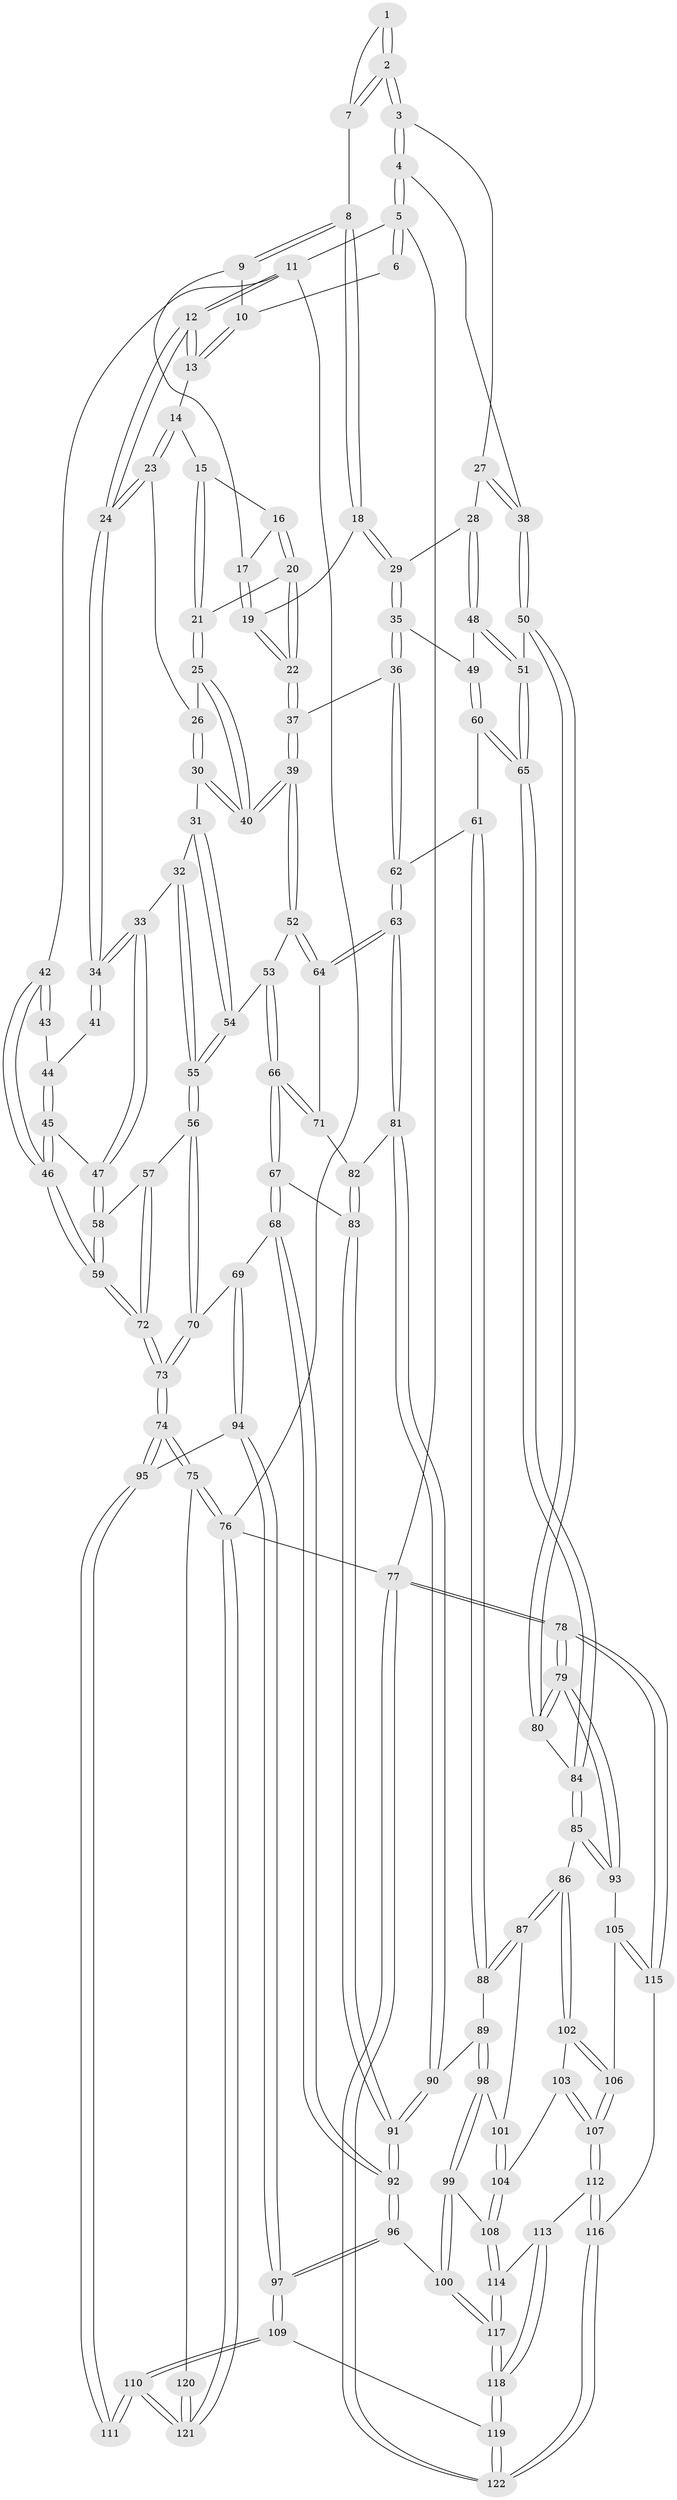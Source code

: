 // coarse degree distribution, {2: 0.1891891891891892, 4: 0.2972972972972973, 3: 0.3783783783783784, 6: 0.02702702702702703, 5: 0.10810810810810811}
// Generated by graph-tools (version 1.1) at 2025/54/03/04/25 22:54:39]
// undirected, 122 vertices, 302 edges
graph export_dot {
  node [color=gray90,style=filled];
  1 [pos="+0.7716330956968941+0"];
  2 [pos="+0.859295511967774+0.11396885662600936"];
  3 [pos="+0.8661246502298315+0.11513263357486893"];
  4 [pos="+1+0"];
  5 [pos="+1+0"];
  6 [pos="+0.7557138510787578+0"];
  7 [pos="+0.7837772164103703+0.10473184145459936"];
  8 [pos="+0.7604460522819695+0.11512340114349816"];
  9 [pos="+0.5861120854459128+0"];
  10 [pos="+0.5950760742400587+0"];
  11 [pos="+0+0"];
  12 [pos="+0+0"];
  13 [pos="+0.13487582863122166+0"];
  14 [pos="+0.2438650185826095+0"];
  15 [pos="+0.4175321577387053+0.060596266128215864"];
  16 [pos="+0.5359222235465118+0.018401415901125553"];
  17 [pos="+0.581138581698722+0"];
  18 [pos="+0.7318701091969373+0.14628965675324815"];
  19 [pos="+0.6676990503692329+0.13393204481655938"];
  20 [pos="+0.5324218115844153+0.07495374978305348"];
  21 [pos="+0.4025597734671153+0.1731405826994575"];
  22 [pos="+0.5707637211200567+0.19390158141904862"];
  23 [pos="+0.2602292973109923+0.09085988439430626"];
  24 [pos="+0.12400901565261757+0.19761571532793093"];
  25 [pos="+0.40107252438061597+0.17576518894135482"];
  26 [pos="+0.27640313645328685+0.11848158782245788"];
  27 [pos="+0.860046879940908+0.19779999534126616"];
  28 [pos="+0.8545063935328587+0.21649061444054685"];
  29 [pos="+0.7341330283449093+0.18245281491607526"];
  30 [pos="+0.25777704539977386+0.22510858663045397"];
  31 [pos="+0.24758091077243352+0.2530728931403383"];
  32 [pos="+0.18570439223580704+0.26651683513422264"];
  33 [pos="+0.13305256824954698+0.23931408836495602"];
  34 [pos="+0.12089015674681408+0.21133319295215816"];
  35 [pos="+0.714641693357674+0.2854292122477198"];
  36 [pos="+0.683045418444344+0.29632766549145173"];
  37 [pos="+0.560661660762465+0.23684861458919013"];
  38 [pos="+1+0.2470508493128366"];
  39 [pos="+0.4557814788625854+0.2929545858083324"];
  40 [pos="+0.42160934488738205+0.22822712100207213"];
  41 [pos="+0.06577452799864598+0.20987475930889668"];
  42 [pos="+0+0"];
  43 [pos="+0+0.07256667221886381"];
  44 [pos="+0.03175949448688475+0.23336833001729865"];
  45 [pos="+0+0.26971361421435003"];
  46 [pos="+0+0.324012887432838"];
  47 [pos="+0.08531007551081998+0.3016258712723079"];
  48 [pos="+0.8542170754615275+0.30895877455684395"];
  49 [pos="+0.7479684804388398+0.297205722791279"];
  50 [pos="+1+0.3029055905830779"];
  51 [pos="+0.9170515084217346+0.3612809153916457"];
  52 [pos="+0.4312442305269852+0.353668184259837"];
  53 [pos="+0.4111094636780045+0.3582041106228058"];
  54 [pos="+0.34748567766703164+0.3560574490910546"];
  55 [pos="+0.1759650848012219+0.45361938864612766"];
  56 [pos="+0.17227337861685782+0.45795603231128773"];
  57 [pos="+0.16304871110237462+0.4517117033350594"];
  58 [pos="+0.08231263622072585+0.367333834075037"];
  59 [pos="+0+0.36830974134063554"];
  60 [pos="+0.7631909000548752+0.5133043578824769"];
  61 [pos="+0.6369439880449983+0.5026238790795159"];
  62 [pos="+0.6241108155151202+0.4977592716537057"];
  63 [pos="+0.5834756536020026+0.5033930679454673"];
  64 [pos="+0.4590284416942521+0.3903086126091274"];
  65 [pos="+0.8222970969916749+0.5283165939875437"];
  66 [pos="+0.3078283995822378+0.570077916113436"];
  67 [pos="+0.2947824624466551+0.5796490469765646"];
  68 [pos="+0.22249706250487258+0.6001150944500593"];
  69 [pos="+0.21823714566055805+0.6001262962113455"];
  70 [pos="+0.17295469460161397+0.5432824202614497"];
  71 [pos="+0.3899101488385401+0.5505074235348643"];
  72 [pos="+0+0.4363094332433538"];
  73 [pos="+0+0.6292573251511533"];
  74 [pos="+0+0.6896950600500015"];
  75 [pos="+0+0.9535581183769515"];
  76 [pos="+0+1"];
  77 [pos="+1+1"];
  78 [pos="+1+1"];
  79 [pos="+1+0.8275261794172208"];
  80 [pos="+1+0.4304746736198173"];
  81 [pos="+0.5816061313620021+0.5064327134055469"];
  82 [pos="+0.4399365334242193+0.5692973393532911"];
  83 [pos="+0.4235336422839756+0.6486706771747685"];
  84 [pos="+0.8470298853263667+0.5749176659529529"];
  85 [pos="+0.8713323501241511+0.6602018181977847"];
  86 [pos="+0.7976491229121315+0.7121996491128302"];
  87 [pos="+0.7942812681911866+0.7127443293023713"];
  88 [pos="+0.6801007434123291+0.6687611705952846"];
  89 [pos="+0.6115737101201393+0.7161739918583676"];
  90 [pos="+0.5472740367000529+0.6354554832118179"];
  91 [pos="+0.4524697190113279+0.7007164151617301"];
  92 [pos="+0.42976758705333096+0.7659656607693843"];
  93 [pos="+0.923954138556149+0.6888887008995177"];
  94 [pos="+0.18393284872221438+0.731032023028117"];
  95 [pos="+0.15046525313093229+0.7558452227474087"];
  96 [pos="+0.4299910574543183+0.7780862873705443"];
  97 [pos="+0.36167662569980663+0.8656399450928379"];
  98 [pos="+0.6136428086237168+0.775230379828679"];
  99 [pos="+0.6004156991959351+0.7942762393730707"];
  100 [pos="+0.5802366368306393+0.8136271198334204"];
  101 [pos="+0.7087817993202724+0.7683806539004913"];
  102 [pos="+0.7964620027049497+0.7458332719662513"];
  103 [pos="+0.7860738910466477+0.7895905125398949"];
  104 [pos="+0.7182103204037998+0.8494452435549683"];
  105 [pos="+0.8482793411611013+0.862374620176725"];
  106 [pos="+0.8444210711104938+0.8627194356512582"];
  107 [pos="+0.7807560460507326+0.8974144359341998"];
  108 [pos="+0.7170922121308038+0.8597181325255607"];
  109 [pos="+0.3407299851010405+1"];
  110 [pos="+0.30008377029017475+1"];
  111 [pos="+0.13444414428832452+0.8237339690719874"];
  112 [pos="+0.7806769920535926+0.8975167886902378"];
  113 [pos="+0.72028611670951+0.8645765066156166"];
  114 [pos="+0.7174361687541061+0.8609495903293339"];
  115 [pos="+1+0.9317131507306337"];
  116 [pos="+0.7827293656576833+0.9381882783002388"];
  117 [pos="+0.5922580366597018+0.8914735096730757"];
  118 [pos="+0.5811822154050562+1"];
  119 [pos="+0.5644235571929374+1"];
  120 [pos="+0.1012939015511688+0.846499276571152"];
  121 [pos="+0+1"];
  122 [pos="+0.6829447657268785+1"];
  1 -- 2;
  1 -- 2;
  1 -- 7;
  2 -- 3;
  2 -- 3;
  2 -- 7;
  2 -- 7;
  3 -- 4;
  3 -- 4;
  3 -- 27;
  4 -- 5;
  4 -- 5;
  4 -- 38;
  5 -- 6;
  5 -- 6;
  5 -- 11;
  5 -- 77;
  6 -- 10;
  7 -- 8;
  8 -- 9;
  8 -- 9;
  8 -- 18;
  8 -- 18;
  9 -- 10;
  9 -- 17;
  10 -- 13;
  10 -- 13;
  11 -- 12;
  11 -- 12;
  11 -- 42;
  11 -- 76;
  12 -- 13;
  12 -- 13;
  12 -- 24;
  12 -- 24;
  13 -- 14;
  14 -- 15;
  14 -- 23;
  14 -- 23;
  15 -- 16;
  15 -- 21;
  15 -- 21;
  16 -- 17;
  16 -- 20;
  16 -- 20;
  17 -- 19;
  17 -- 19;
  18 -- 19;
  18 -- 29;
  18 -- 29;
  19 -- 22;
  19 -- 22;
  20 -- 21;
  20 -- 22;
  20 -- 22;
  21 -- 25;
  21 -- 25;
  22 -- 37;
  22 -- 37;
  23 -- 24;
  23 -- 24;
  23 -- 26;
  24 -- 34;
  24 -- 34;
  25 -- 26;
  25 -- 40;
  25 -- 40;
  26 -- 30;
  26 -- 30;
  27 -- 28;
  27 -- 38;
  27 -- 38;
  28 -- 29;
  28 -- 48;
  28 -- 48;
  29 -- 35;
  29 -- 35;
  30 -- 31;
  30 -- 40;
  30 -- 40;
  31 -- 32;
  31 -- 54;
  31 -- 54;
  32 -- 33;
  32 -- 55;
  32 -- 55;
  33 -- 34;
  33 -- 34;
  33 -- 47;
  33 -- 47;
  34 -- 41;
  34 -- 41;
  35 -- 36;
  35 -- 36;
  35 -- 49;
  36 -- 37;
  36 -- 62;
  36 -- 62;
  37 -- 39;
  37 -- 39;
  38 -- 50;
  38 -- 50;
  39 -- 40;
  39 -- 40;
  39 -- 52;
  39 -- 52;
  41 -- 44;
  42 -- 43;
  42 -- 43;
  42 -- 46;
  42 -- 46;
  43 -- 44;
  44 -- 45;
  44 -- 45;
  45 -- 46;
  45 -- 46;
  45 -- 47;
  46 -- 59;
  46 -- 59;
  47 -- 58;
  47 -- 58;
  48 -- 49;
  48 -- 51;
  48 -- 51;
  49 -- 60;
  49 -- 60;
  50 -- 51;
  50 -- 80;
  50 -- 80;
  51 -- 65;
  51 -- 65;
  52 -- 53;
  52 -- 64;
  52 -- 64;
  53 -- 54;
  53 -- 66;
  53 -- 66;
  54 -- 55;
  54 -- 55;
  55 -- 56;
  55 -- 56;
  56 -- 57;
  56 -- 70;
  56 -- 70;
  57 -- 58;
  57 -- 72;
  57 -- 72;
  58 -- 59;
  58 -- 59;
  59 -- 72;
  59 -- 72;
  60 -- 61;
  60 -- 65;
  60 -- 65;
  61 -- 62;
  61 -- 88;
  61 -- 88;
  62 -- 63;
  62 -- 63;
  63 -- 64;
  63 -- 64;
  63 -- 81;
  63 -- 81;
  64 -- 71;
  65 -- 84;
  65 -- 84;
  66 -- 67;
  66 -- 67;
  66 -- 71;
  66 -- 71;
  67 -- 68;
  67 -- 68;
  67 -- 83;
  68 -- 69;
  68 -- 92;
  68 -- 92;
  69 -- 70;
  69 -- 94;
  69 -- 94;
  70 -- 73;
  70 -- 73;
  71 -- 82;
  72 -- 73;
  72 -- 73;
  73 -- 74;
  73 -- 74;
  74 -- 75;
  74 -- 75;
  74 -- 95;
  74 -- 95;
  75 -- 76;
  75 -- 76;
  75 -- 120;
  76 -- 121;
  76 -- 121;
  76 -- 77;
  77 -- 78;
  77 -- 78;
  77 -- 122;
  77 -- 122;
  78 -- 79;
  78 -- 79;
  78 -- 115;
  78 -- 115;
  79 -- 80;
  79 -- 80;
  79 -- 93;
  79 -- 93;
  80 -- 84;
  81 -- 82;
  81 -- 90;
  81 -- 90;
  82 -- 83;
  82 -- 83;
  83 -- 91;
  83 -- 91;
  84 -- 85;
  84 -- 85;
  85 -- 86;
  85 -- 93;
  85 -- 93;
  86 -- 87;
  86 -- 87;
  86 -- 102;
  86 -- 102;
  87 -- 88;
  87 -- 88;
  87 -- 101;
  88 -- 89;
  89 -- 90;
  89 -- 98;
  89 -- 98;
  90 -- 91;
  90 -- 91;
  91 -- 92;
  91 -- 92;
  92 -- 96;
  92 -- 96;
  93 -- 105;
  94 -- 95;
  94 -- 97;
  94 -- 97;
  95 -- 111;
  95 -- 111;
  96 -- 97;
  96 -- 97;
  96 -- 100;
  97 -- 109;
  97 -- 109;
  98 -- 99;
  98 -- 99;
  98 -- 101;
  99 -- 100;
  99 -- 100;
  99 -- 108;
  100 -- 117;
  100 -- 117;
  101 -- 104;
  101 -- 104;
  102 -- 103;
  102 -- 106;
  102 -- 106;
  103 -- 104;
  103 -- 107;
  103 -- 107;
  104 -- 108;
  104 -- 108;
  105 -- 106;
  105 -- 115;
  105 -- 115;
  106 -- 107;
  106 -- 107;
  107 -- 112;
  107 -- 112;
  108 -- 114;
  108 -- 114;
  109 -- 110;
  109 -- 110;
  109 -- 119;
  110 -- 111;
  110 -- 111;
  110 -- 121;
  110 -- 121;
  112 -- 113;
  112 -- 116;
  112 -- 116;
  113 -- 114;
  113 -- 118;
  113 -- 118;
  114 -- 117;
  114 -- 117;
  115 -- 116;
  116 -- 122;
  116 -- 122;
  117 -- 118;
  117 -- 118;
  118 -- 119;
  118 -- 119;
  119 -- 122;
  119 -- 122;
  120 -- 121;
  120 -- 121;
}
